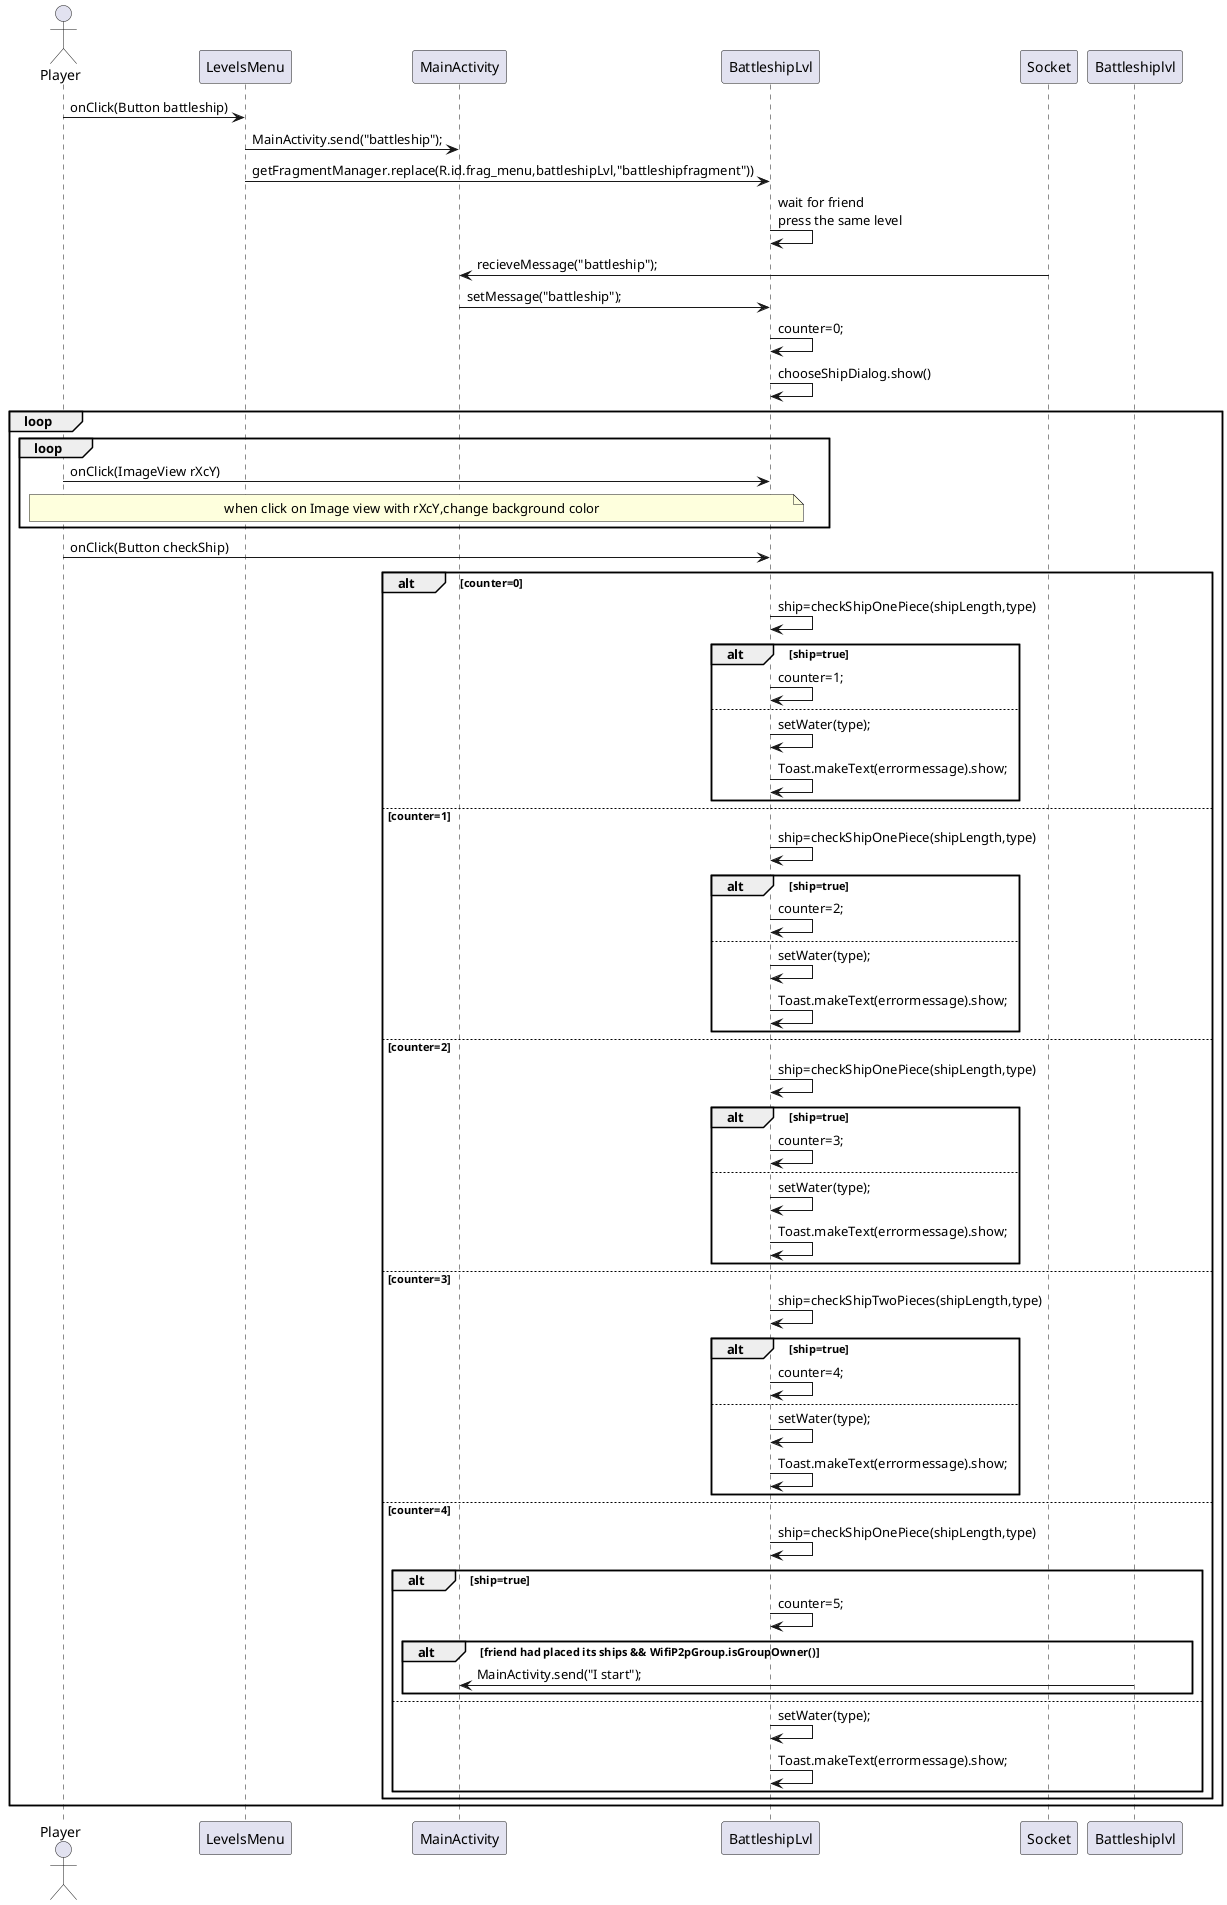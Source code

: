 @startuml
actor Player
Player->LevelsMenu:onClick(Button battleship)
LevelsMenu -> MainActivity: MainActivity.send("battleship");
LevelsMenu -> BattleshipLvl: getFragmentManager.replace(R.id.frag_menu,battleshipLvl,"battleshipfragment"))
BattleshipLvl -> BattleshipLvl: wait for friend\npress the same level
Socket->MainActivity: recieveMessage("battleship");
MainActivity->BattleshipLvl: setMessage("battleship");
BattleshipLvl->BattleshipLvl:counter=0;
BattleshipLvl->BattleshipLvl:chooseShipDialog.show()
loop
loop
Player->BattleshipLvl:onClick(ImageView rXcY)
note over Player,BattleshipLvl
        when click on Image view with rXcY,change background color
end note
end
Player->BattleshipLvl:onClick(Button checkShip)
alt counter=0
    BattleshipLvl->BattleshipLvl:ship=checkShipOnePiece(shipLength,type)
    alt ship=true
        BattleshipLvl->BattleshipLvl:counter=1;
    else
        BattleshipLvl->BattleshipLvl:setWater(type);
        BattleshipLvl->BattleshipLvl:Toast.makeText(errormessage).show;
    end
else counter=1
     BattleshipLvl->BattleshipLvl:ship=checkShipOnePiece(shipLength,type)
        alt ship=true
            BattleshipLvl->BattleshipLvl:counter=2;
        else
            BattleshipLvl->BattleshipLvl:setWater(type);
            BattleshipLvl->BattleshipLvl:Toast.makeText(errormessage).show;
        end
else counter=2
     BattleshipLvl->BattleshipLvl:ship=checkShipOnePiece(shipLength,type)
        alt ship=true
            BattleshipLvl->BattleshipLvl:counter=3;
        else
            BattleshipLvl->BattleshipLvl:setWater(type);
            BattleshipLvl->BattleshipLvl:Toast.makeText(errormessage).show;
        end
else counter=3
     BattleshipLvl->BattleshipLvl:ship=checkShipTwoPieces(shipLength,type)
        alt ship=true
            BattleshipLvl->BattleshipLvl:counter=4;
        else
            BattleshipLvl->BattleshipLvl:setWater(type);
            BattleshipLvl->BattleshipLvl:Toast.makeText(errormessage).show;
        end
else counter=4
     BattleshipLvl->BattleshipLvl:ship=checkShipOnePiece(shipLength,type)
        alt ship=true
            BattleshipLvl->BattleshipLvl:counter=5;
            alt friend had placed its ships && WifiP2pGroup.isGroupOwner()
                Battleshiplvl->MainActivity:MainActivity.send("I start");
            end
        else
            BattleshipLvl->BattleshipLvl:setWater(type);
            BattleshipLvl->BattleshipLvl:Toast.makeText(errormessage).show;
        end

end
end
@enduml